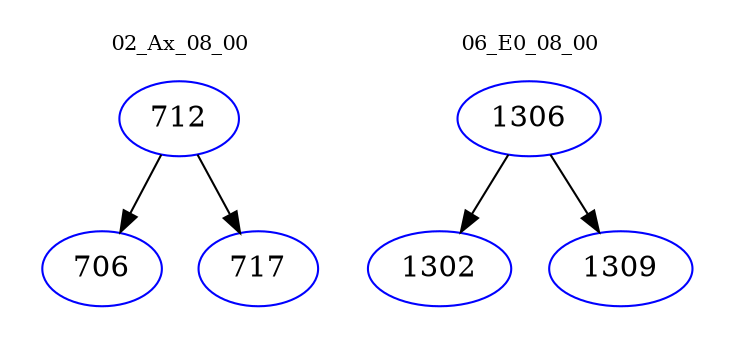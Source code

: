 digraph{
subgraph cluster_0 {
color = white
label = "02_Ax_08_00";
fontsize=10;
T0_712 [label="712", color="blue"]
T0_712 -> T0_706 [color="black"]
T0_706 [label="706", color="blue"]
T0_712 -> T0_717 [color="black"]
T0_717 [label="717", color="blue"]
}
subgraph cluster_1 {
color = white
label = "06_E0_08_00";
fontsize=10;
T1_1306 [label="1306", color="blue"]
T1_1306 -> T1_1302 [color="black"]
T1_1302 [label="1302", color="blue"]
T1_1306 -> T1_1309 [color="black"]
T1_1309 [label="1309", color="blue"]
}
}

